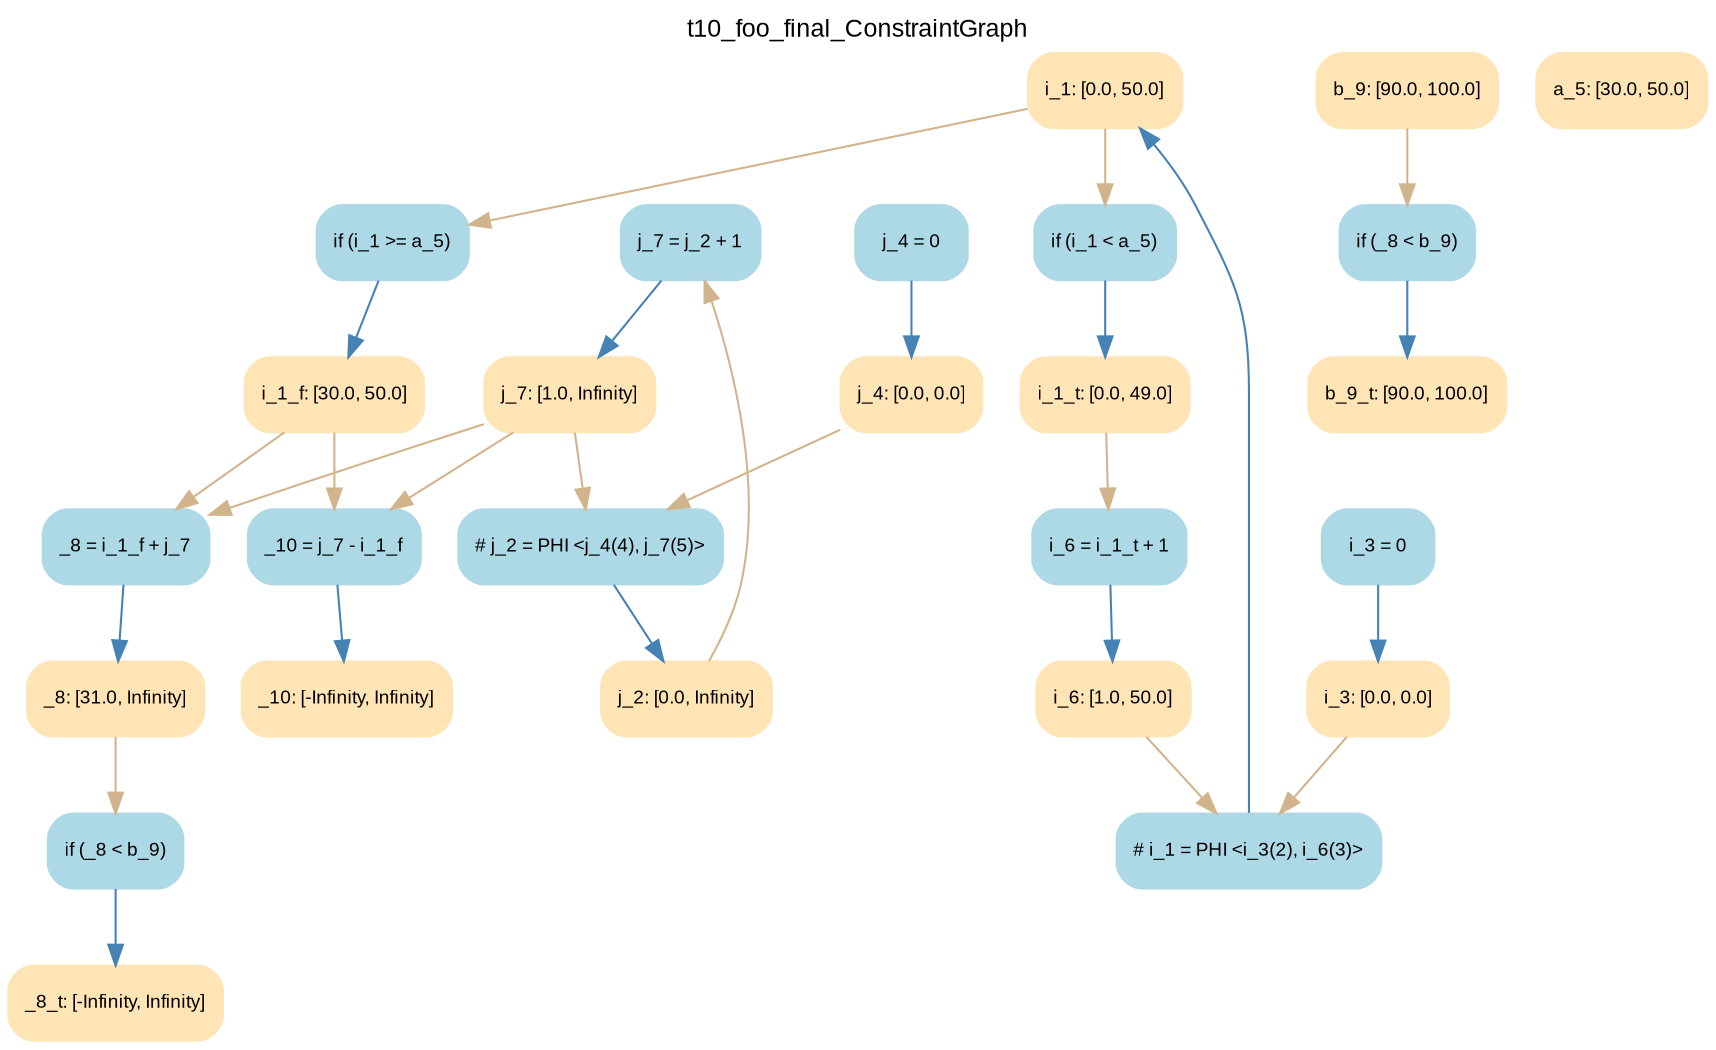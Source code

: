 digraph t10_foo_final_ConstraintGraph { 
	label=t10_foo_final_ConstraintGraph
	center=true
	labelloc=top
	fontname=Arial
	fontsize=12
	edge[fontname=Arial, fontsize=10]
	node[fontname=Arial, fontsize=9]

		Node_0 -> Node_1 [color=steelblue]
		Node_2 -> Node_3 [color=steelblue]
		Node_4 -> Node_5 [color=steelblue]
		Node_6 -> Node_7 [color=steelblue]
		Node_8 -> Node_9 [color=steelblue]
		Node_10 -> Node_11 [color=steelblue]
		Node_12 -> Node_13 [color=steelblue]
		Node_14 -> Node_15 [color=steelblue]
		Node_16 -> Node_17 [color=steelblue]
		Node_18 -> Node_19 [color=steelblue]
		Node_20 -> Node_21 [color=steelblue]
		Node_22 -> Node_23 [color=steelblue]
		Node_11 -> Node_6 [color=tan]
		Node_11 -> Node_22 [color=tan]
		Node_1 -> Node_6 [color=tan]
		Node_1 -> Node_8 [color=tan]
		Node_1 -> Node_22 [color=tan]
		Node_13 -> Node_20 [color=tan]
		Node_9 -> Node_0 [color=tan]
		Node_17 -> Node_8 [color=tan]
		Node_24 -> Node_14 [color=tan]
		Node_3 -> Node_20 [color=tan]
		Node_19 -> Node_12 [color=tan]
		Node_7 -> Node_4 [color=tan]
		Node_21 -> Node_10 [color=tan]
		Node_21 -> Node_18 [color=tan]

	Node_0 [fillcolor=lightblue, color=lightblue, shape=Mrecord, style=filled, label="{ j_7 = j_2 + 1 }"]
	Node_2 [fillcolor=lightblue, color=lightblue, shape=Mrecord, style=filled, label="{ i_3 = 0 }"]
	Node_4 [fillcolor=lightblue, color=lightblue, shape=Mrecord, style=filled, label="{ if (_8 \< b_9) }"]
	Node_6 [fillcolor=lightblue, color=lightblue, shape=Mrecord, style=filled, label="{ _8 = i_1_f + j_7 }"]
	Node_8 [fillcolor=lightblue, color=lightblue, shape=Mrecord, style=filled, label="{ # j_2 = PHI \<j_4(4), j_7(5)\> }"]
	Node_10 [fillcolor=lightblue, color=lightblue, shape=Mrecord, style=filled, label="{ if (i_1 \>= a_5) }"]
	Node_12 [fillcolor=lightblue, color=lightblue, shape=Mrecord, style=filled, label="{ i_6 = i_1_t + 1 }"]
	Node_14 [fillcolor=lightblue, color=lightblue, shape=Mrecord, style=filled, label="{ if (_8 \< b_9) }"]
	Node_16 [fillcolor=lightblue, color=lightblue, shape=Mrecord, style=filled, label="{ j_4 = 0 }"]
	Node_18 [fillcolor=lightblue, color=lightblue, shape=Mrecord, style=filled, label="{ if (i_1 \< a_5) }"]
	Node_20 [fillcolor=lightblue, color=lightblue, shape=Mrecord, style=filled, label="{ # i_1 = PHI \<i_3(2), i_6(3)\> }"]
	Node_22 [fillcolor=lightblue, color=lightblue, shape=Mrecord, style=filled, label="{ _10 = j_7 - i_1_f }"]
	Node_11 [fillcolor=moccasin, color=moccasin, shape=Mrecord, style=filled, label="{ i_1_f: \[30.0, 50.0\] }"]
	Node_1 [fillcolor=moccasin, color=moccasin, shape=Mrecord, style=filled, label="{ j_7: \[1.0, Infinity\] }"]
	Node_13 [fillcolor=moccasin, color=moccasin, shape=Mrecord, style=filled, label="{ i_6: \[1.0, 50.0\] }"]
	Node_23 [fillcolor=moccasin, color=moccasin, shape=Mrecord, style=filled, label="{ _10: \[-Infinity, Infinity\] }"]
	Node_9 [fillcolor=moccasin, color=moccasin, shape=Mrecord, style=filled, label="{ j_2: \[0.0, Infinity\] }"]
	Node_17 [fillcolor=moccasin, color=moccasin, shape=Mrecord, style=filled, label="{ j_4: \[0.0, 0.0\] }"]
	Node_15 [fillcolor=moccasin, color=moccasin, shape=Mrecord, style=filled, label="{ b_9_t: \[90.0, 100.0\] }"]
	Node_24 [fillcolor=moccasin, color=moccasin, shape=Mrecord, style=filled, label="{ b_9: \[90.0, 100.0\] }"]
	Node_3 [fillcolor=moccasin, color=moccasin, shape=Mrecord, style=filled, label="{ i_3: \[0.0, 0.0\] }"]
	Node_25 [fillcolor=moccasin, color=moccasin, shape=Mrecord, style=filled, label="{ a_5: \[30.0, 50.0\] }"]
	Node_19 [fillcolor=moccasin, color=moccasin, shape=Mrecord, style=filled, label="{ i_1_t: \[0.0, 49.0\] }"]
	Node_5 [fillcolor=moccasin, color=moccasin, shape=Mrecord, style=filled, label="{ _8_t: \[-Infinity, Infinity\] }"]
	Node_7 [fillcolor=moccasin, color=moccasin, shape=Mrecord, style=filled, label="{ _8: \[31.0, Infinity\] }"]
	Node_21 [fillcolor=moccasin, color=moccasin, shape=Mrecord, style=filled, label="{ i_1: \[0.0, 50.0\] }"]
}
